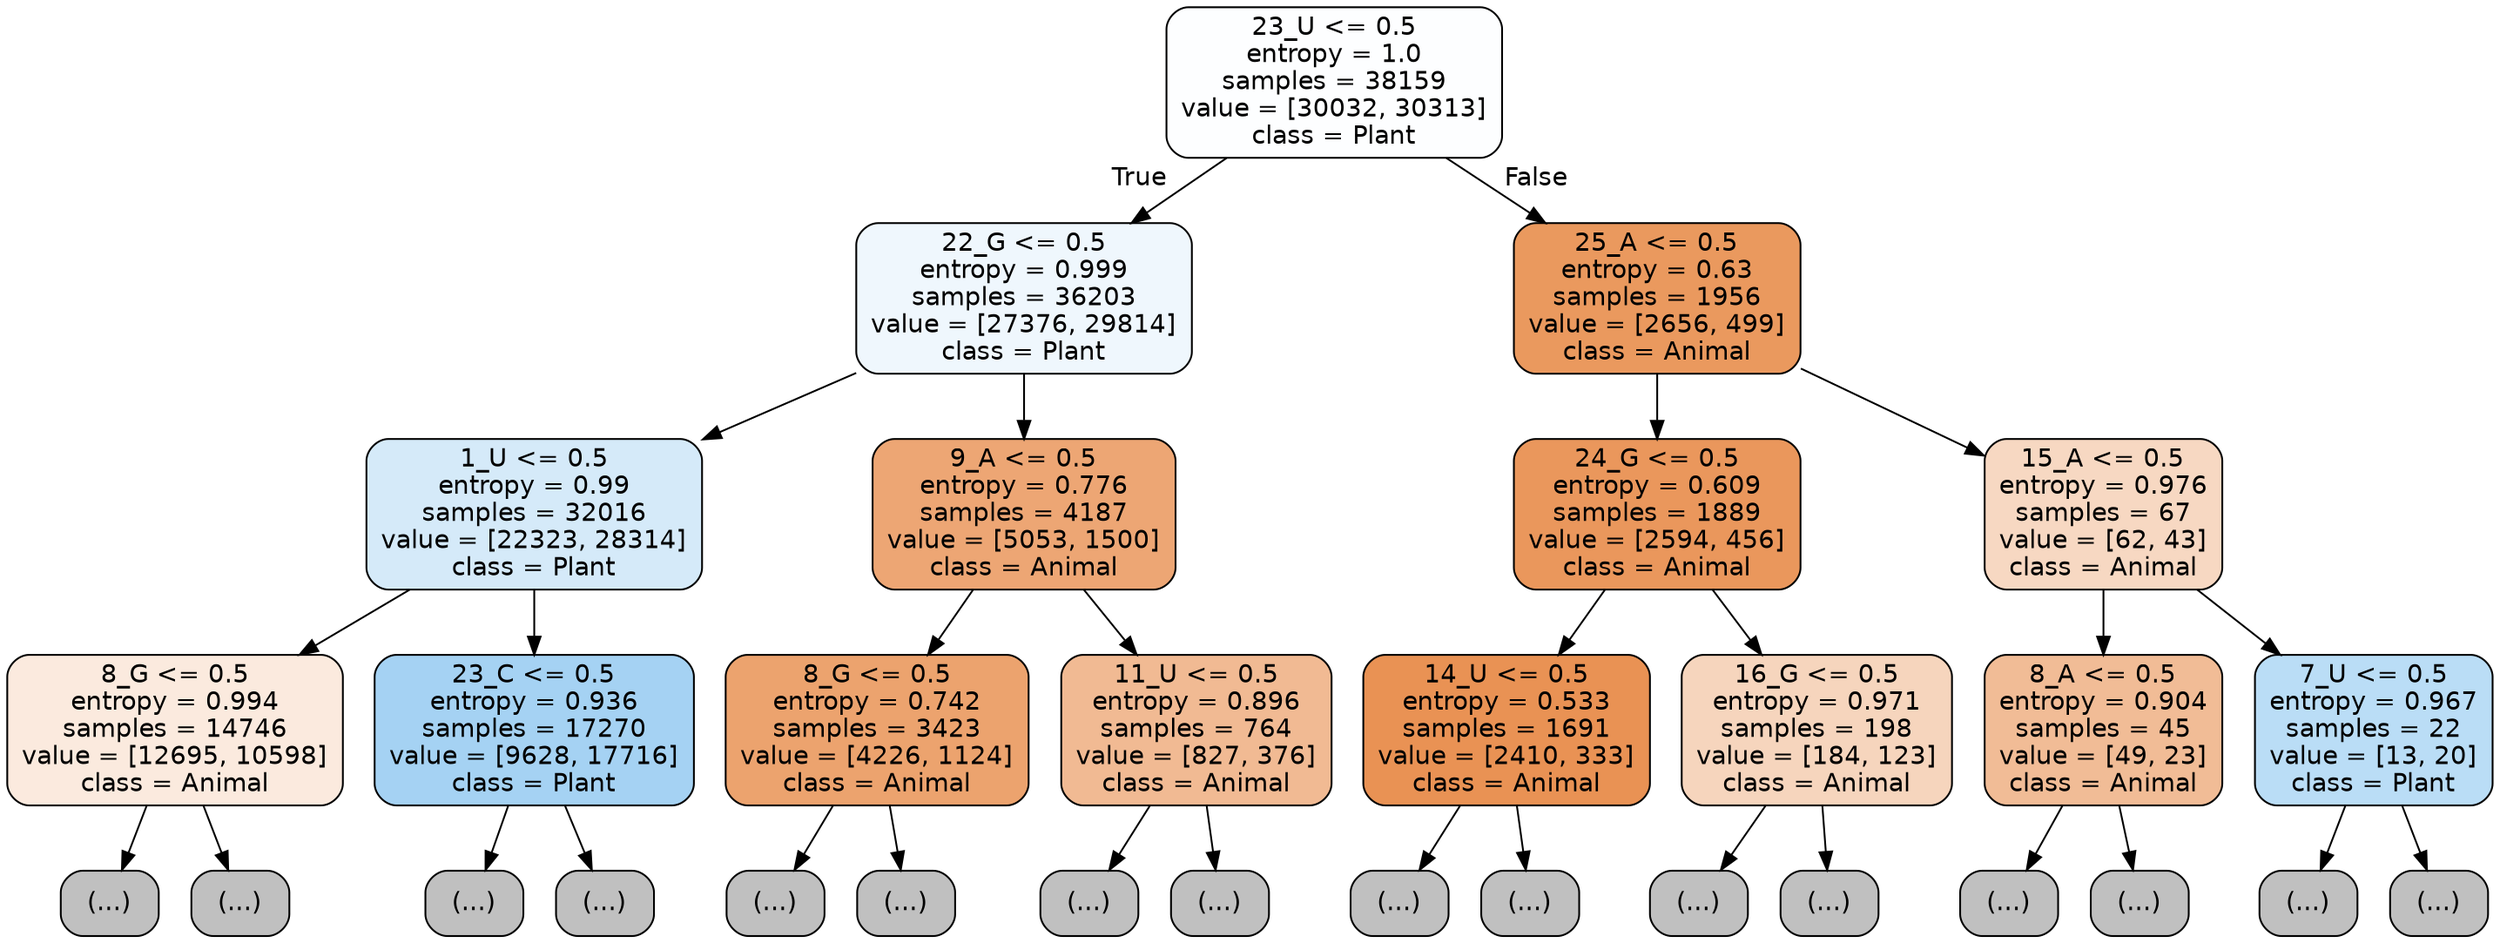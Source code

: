 digraph Tree {
node [shape=box, style="filled, rounded", color="black", fontname="helvetica"] ;
edge [fontname="helvetica"] ;
0 [label="23_U <= 0.5\nentropy = 1.0\nsamples = 38159\nvalue = [30032, 30313]\nclass = Plant", fillcolor="#fdfeff"] ;
1 [label="22_G <= 0.5\nentropy = 0.999\nsamples = 36203\nvalue = [27376, 29814]\nclass = Plant", fillcolor="#eff7fd"] ;
0 -> 1 [labeldistance=2.5, labelangle=45, headlabel="True"] ;
2 [label="1_U <= 0.5\nentropy = 0.99\nsamples = 32016\nvalue = [22323, 28314]\nclass = Plant", fillcolor="#d5eaf9"] ;
1 -> 2 ;
3 [label="8_G <= 0.5\nentropy = 0.994\nsamples = 14746\nvalue = [12695, 10598]\nclass = Animal", fillcolor="#fbeade"] ;
2 -> 3 ;
4 [label="(...)", fillcolor="#C0C0C0"] ;
3 -> 4 ;
5885 [label="(...)", fillcolor="#C0C0C0"] ;
3 -> 5885 ;
8054 [label="23_C <= 0.5\nentropy = 0.936\nsamples = 17270\nvalue = [9628, 17716]\nclass = Plant", fillcolor="#a5d2f3"] ;
2 -> 8054 ;
8055 [label="(...)", fillcolor="#C0C0C0"] ;
8054 -> 8055 ;
14030 [label="(...)", fillcolor="#C0C0C0"] ;
8054 -> 14030 ;
14199 [label="9_A <= 0.5\nentropy = 0.776\nsamples = 4187\nvalue = [5053, 1500]\nclass = Animal", fillcolor="#eda674"] ;
1 -> 14199 ;
14200 [label="8_G <= 0.5\nentropy = 0.742\nsamples = 3423\nvalue = [4226, 1124]\nclass = Animal", fillcolor="#eca36e"] ;
14199 -> 14200 ;
14201 [label="(...)", fillcolor="#C0C0C0"] ;
14200 -> 14201 ;
15192 [label="(...)", fillcolor="#C0C0C0"] ;
14200 -> 15192 ;
15595 [label="11_U <= 0.5\nentropy = 0.896\nsamples = 764\nvalue = [827, 376]\nclass = Animal", fillcolor="#f1ba93"] ;
14199 -> 15595 ;
15596 [label="(...)", fillcolor="#C0C0C0"] ;
15595 -> 15596 ;
15891 [label="(...)", fillcolor="#C0C0C0"] ;
15595 -> 15891 ;
15996 [label="25_A <= 0.5\nentropy = 0.63\nsamples = 1956\nvalue = [2656, 499]\nclass = Animal", fillcolor="#ea995e"] ;
0 -> 15996 [labeldistance=2.5, labelangle=-45, headlabel="False"] ;
15997 [label="24_G <= 0.5\nentropy = 0.609\nsamples = 1889\nvalue = [2594, 456]\nclass = Animal", fillcolor="#ea975c"] ;
15996 -> 15997 ;
15998 [label="14_U <= 0.5\nentropy = 0.533\nsamples = 1691\nvalue = [2410, 333]\nclass = Animal", fillcolor="#e99254"] ;
15997 -> 15998 ;
15999 [label="(...)", fillcolor="#C0C0C0"] ;
15998 -> 15999 ;
16482 [label="(...)", fillcolor="#C0C0C0"] ;
15998 -> 16482 ;
16631 [label="16_G <= 0.5\nentropy = 0.971\nsamples = 198\nvalue = [184, 123]\nclass = Animal", fillcolor="#f6d5bd"] ;
15997 -> 16631 ;
16632 [label="(...)", fillcolor="#C0C0C0"] ;
16631 -> 16632 ;
16699 [label="(...)", fillcolor="#C0C0C0"] ;
16631 -> 16699 ;
16728 [label="15_A <= 0.5\nentropy = 0.976\nsamples = 67\nvalue = [62, 43]\nclass = Animal", fillcolor="#f7d8c2"] ;
15996 -> 16728 ;
16729 [label="8_A <= 0.5\nentropy = 0.904\nsamples = 45\nvalue = [49, 23]\nclass = Animal", fillcolor="#f1bc96"] ;
16728 -> 16729 ;
16730 [label="(...)", fillcolor="#C0C0C0"] ;
16729 -> 16730 ;
16755 [label="(...)", fillcolor="#C0C0C0"] ;
16729 -> 16755 ;
16756 [label="7_U <= 0.5\nentropy = 0.967\nsamples = 22\nvalue = [13, 20]\nclass = Plant", fillcolor="#baddf6"] ;
16728 -> 16756 ;
16757 [label="(...)", fillcolor="#C0C0C0"] ;
16756 -> 16757 ;
16768 [label="(...)", fillcolor="#C0C0C0"] ;
16756 -> 16768 ;
}